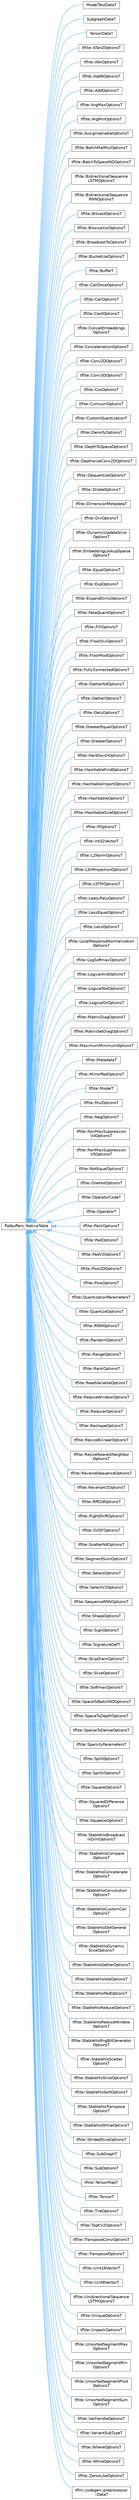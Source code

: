 digraph "Graphical Class Hierarchy"
{
 // LATEX_PDF_SIZE
  bgcolor="transparent";
  edge [fontname=Helvetica,fontsize=10,labelfontname=Helvetica,labelfontsize=10];
  node [fontname=Helvetica,fontsize=10,shape=box,height=0.2,width=0.4];
  rankdir="LR";
  Node0 [id="Node000000",label="flatbuffers::NativeTable",height=0.2,width=0.4,color="grey40", fillcolor="white", style="filled",URL="$structflatbuffers_1_1_native_table.html",tooltip=" "];
  Node0 -> Node1 [id="edge9_Node000000_Node000001",dir="back",color="steelblue1",style="solid",tooltip=" "];
  Node1 [id="Node000001",label="ModelTestDataT",height=0.2,width=0.4,color="grey40", fillcolor="white", style="filled",URL="$struct_model_test_data_t.html",tooltip=" "];
  Node0 -> Node2 [id="edge10_Node000000_Node000002",dir="back",color="steelblue1",style="solid",tooltip=" "];
  Node2 [id="Node000002",label="SubgraphDataT",height=0.2,width=0.4,color="grey40", fillcolor="white", style="filled",URL="$struct_subgraph_data_t.html",tooltip=" "];
  Node0 -> Node3 [id="edge11_Node000000_Node000003",dir="back",color="steelblue1",style="solid",tooltip=" "];
  Node3 [id="Node000003",label="TensorDataT",height=0.2,width=0.4,color="grey40", fillcolor="white", style="filled",URL="$struct_tensor_data_t.html",tooltip=" "];
  Node0 -> Node4 [id="edge12_Node000000_Node000004",dir="back",color="steelblue1",style="solid",tooltip=" "];
  Node4 [id="Node000004",label="tflite::ATan2OptionsT",height=0.2,width=0.4,color="grey40", fillcolor="white", style="filled",URL="$structtflite_1_1_a_tan2_options_t.html",tooltip=" "];
  Node0 -> Node5 [id="edge13_Node000000_Node000005",dir="back",color="steelblue1",style="solid",tooltip=" "];
  Node5 [id="Node000005",label="tflite::AbsOptionsT",height=0.2,width=0.4,color="grey40", fillcolor="white", style="filled",URL="$structtflite_1_1_abs_options_t.html",tooltip=" "];
  Node0 -> Node6 [id="edge14_Node000000_Node000006",dir="back",color="steelblue1",style="solid",tooltip=" "];
  Node6 [id="Node000006",label="tflite::AddNOptionsT",height=0.2,width=0.4,color="grey40", fillcolor="white", style="filled",URL="$structtflite_1_1_add_n_options_t.html",tooltip=" "];
  Node0 -> Node7 [id="edge15_Node000000_Node000007",dir="back",color="steelblue1",style="solid",tooltip=" "];
  Node7 [id="Node000007",label="tflite::AddOptionsT",height=0.2,width=0.4,color="grey40", fillcolor="white", style="filled",URL="$structtflite_1_1_add_options_t.html",tooltip=" "];
  Node0 -> Node8 [id="edge16_Node000000_Node000008",dir="back",color="steelblue1",style="solid",tooltip=" "];
  Node8 [id="Node000008",label="tflite::ArgMaxOptionsT",height=0.2,width=0.4,color="grey40", fillcolor="white", style="filled",URL="$structtflite_1_1_arg_max_options_t.html",tooltip=" "];
  Node0 -> Node9 [id="edge17_Node000000_Node000009",dir="back",color="steelblue1",style="solid",tooltip=" "];
  Node9 [id="Node000009",label="tflite::ArgMinOptionsT",height=0.2,width=0.4,color="grey40", fillcolor="white", style="filled",URL="$structtflite_1_1_arg_min_options_t.html",tooltip=" "];
  Node0 -> Node10 [id="edge18_Node000000_Node000010",dir="back",color="steelblue1",style="solid",tooltip=" "];
  Node10 [id="Node000010",label="tflite::AssignVariableOptionsT",height=0.2,width=0.4,color="grey40", fillcolor="white", style="filled",URL="$structtflite_1_1_assign_variable_options_t.html",tooltip=" "];
  Node0 -> Node11 [id="edge19_Node000000_Node000011",dir="back",color="steelblue1",style="solid",tooltip=" "];
  Node11 [id="Node000011",label="tflite::BatchMatMulOptionsT",height=0.2,width=0.4,color="grey40", fillcolor="white", style="filled",URL="$structtflite_1_1_batch_mat_mul_options_t.html",tooltip=" "];
  Node0 -> Node12 [id="edge20_Node000000_Node000012",dir="back",color="steelblue1",style="solid",tooltip=" "];
  Node12 [id="Node000012",label="tflite::BatchToSpaceNDOptionsT",height=0.2,width=0.4,color="grey40", fillcolor="white", style="filled",URL="$structtflite_1_1_batch_to_space_n_d_options_t.html",tooltip=" "];
  Node0 -> Node13 [id="edge21_Node000000_Node000013",dir="back",color="steelblue1",style="solid",tooltip=" "];
  Node13 [id="Node000013",label="tflite::BidirectionalSequence\lLSTMOptionsT",height=0.2,width=0.4,color="grey40", fillcolor="white", style="filled",URL="$structtflite_1_1_bidirectional_sequence_l_s_t_m_options_t.html",tooltip=" "];
  Node0 -> Node14 [id="edge22_Node000000_Node000014",dir="back",color="steelblue1",style="solid",tooltip=" "];
  Node14 [id="Node000014",label="tflite::BidirectionalSequence\lRNNOptionsT",height=0.2,width=0.4,color="grey40", fillcolor="white", style="filled",URL="$structtflite_1_1_bidirectional_sequence_r_n_n_options_t.html",tooltip=" "];
  Node0 -> Node15 [id="edge23_Node000000_Node000015",dir="back",color="steelblue1",style="solid",tooltip=" "];
  Node15 [id="Node000015",label="tflite::BitcastOptionsT",height=0.2,width=0.4,color="grey40", fillcolor="white", style="filled",URL="$structtflite_1_1_bitcast_options_t.html",tooltip=" "];
  Node0 -> Node16 [id="edge24_Node000000_Node000016",dir="back",color="steelblue1",style="solid",tooltip=" "];
  Node16 [id="Node000016",label="tflite::BitwiseXorOptionsT",height=0.2,width=0.4,color="grey40", fillcolor="white", style="filled",URL="$structtflite_1_1_bitwise_xor_options_t.html",tooltip=" "];
  Node0 -> Node17 [id="edge25_Node000000_Node000017",dir="back",color="steelblue1",style="solid",tooltip=" "];
  Node17 [id="Node000017",label="tflite::BroadcastToOptionsT",height=0.2,width=0.4,color="grey40", fillcolor="white", style="filled",URL="$structtflite_1_1_broadcast_to_options_t.html",tooltip=" "];
  Node0 -> Node18 [id="edge26_Node000000_Node000018",dir="back",color="steelblue1",style="solid",tooltip=" "];
  Node18 [id="Node000018",label="tflite::BucketizeOptionsT",height=0.2,width=0.4,color="grey40", fillcolor="white", style="filled",URL="$structtflite_1_1_bucketize_options_t.html",tooltip=" "];
  Node0 -> Node19 [id="edge27_Node000000_Node000019",dir="back",color="steelblue1",style="solid",tooltip=" "];
  Node19 [id="Node000019",label="tflite::BufferT",height=0.2,width=0.4,color="grey40", fillcolor="white", style="filled",URL="$structtflite_1_1_buffer_t.html",tooltip=" "];
  Node0 -> Node20 [id="edge28_Node000000_Node000020",dir="back",color="steelblue1",style="solid",tooltip=" "];
  Node20 [id="Node000020",label="tflite::CallOnceOptionsT",height=0.2,width=0.4,color="grey40", fillcolor="white", style="filled",URL="$structtflite_1_1_call_once_options_t.html",tooltip=" "];
  Node0 -> Node21 [id="edge29_Node000000_Node000021",dir="back",color="steelblue1",style="solid",tooltip=" "];
  Node21 [id="Node000021",label="tflite::CallOptionsT",height=0.2,width=0.4,color="grey40", fillcolor="white", style="filled",URL="$structtflite_1_1_call_options_t.html",tooltip=" "];
  Node0 -> Node22 [id="edge30_Node000000_Node000022",dir="back",color="steelblue1",style="solid",tooltip=" "];
  Node22 [id="Node000022",label="tflite::CastOptionsT",height=0.2,width=0.4,color="grey40", fillcolor="white", style="filled",URL="$structtflite_1_1_cast_options_t.html",tooltip=" "];
  Node0 -> Node23 [id="edge31_Node000000_Node000023",dir="back",color="steelblue1",style="solid",tooltip=" "];
  Node23 [id="Node000023",label="tflite::ConcatEmbeddings\lOptionsT",height=0.2,width=0.4,color="grey40", fillcolor="white", style="filled",URL="$structtflite_1_1_concat_embeddings_options_t.html",tooltip=" "];
  Node0 -> Node24 [id="edge32_Node000000_Node000024",dir="back",color="steelblue1",style="solid",tooltip=" "];
  Node24 [id="Node000024",label="tflite::ConcatenationOptionsT",height=0.2,width=0.4,color="grey40", fillcolor="white", style="filled",URL="$structtflite_1_1_concatenation_options_t.html",tooltip=" "];
  Node0 -> Node25 [id="edge33_Node000000_Node000025",dir="back",color="steelblue1",style="solid",tooltip=" "];
  Node25 [id="Node000025",label="tflite::Conv2DOptionsT",height=0.2,width=0.4,color="grey40", fillcolor="white", style="filled",URL="$structtflite_1_1_conv2_d_options_t.html",tooltip=" "];
  Node0 -> Node26 [id="edge34_Node000000_Node000026",dir="back",color="steelblue1",style="solid",tooltip=" "];
  Node26 [id="Node000026",label="tflite::Conv3DOptionsT",height=0.2,width=0.4,color="grey40", fillcolor="white", style="filled",URL="$structtflite_1_1_conv3_d_options_t.html",tooltip=" "];
  Node0 -> Node27 [id="edge35_Node000000_Node000027",dir="back",color="steelblue1",style="solid",tooltip=" "];
  Node27 [id="Node000027",label="tflite::CosOptionsT",height=0.2,width=0.4,color="grey40", fillcolor="white", style="filled",URL="$structtflite_1_1_cos_options_t.html",tooltip=" "];
  Node0 -> Node28 [id="edge36_Node000000_Node000028",dir="back",color="steelblue1",style="solid",tooltip=" "];
  Node28 [id="Node000028",label="tflite::CumsumOptionsT",height=0.2,width=0.4,color="grey40", fillcolor="white", style="filled",URL="$structtflite_1_1_cumsum_options_t.html",tooltip=" "];
  Node0 -> Node29 [id="edge37_Node000000_Node000029",dir="back",color="steelblue1",style="solid",tooltip=" "];
  Node29 [id="Node000029",label="tflite::CustomQuantizationT",height=0.2,width=0.4,color="grey40", fillcolor="white", style="filled",URL="$structtflite_1_1_custom_quantization_t.html",tooltip=" "];
  Node0 -> Node30 [id="edge38_Node000000_Node000030",dir="back",color="steelblue1",style="solid",tooltip=" "];
  Node30 [id="Node000030",label="tflite::DensifyOptionsT",height=0.2,width=0.4,color="grey40", fillcolor="white", style="filled",URL="$structtflite_1_1_densify_options_t.html",tooltip=" "];
  Node0 -> Node31 [id="edge39_Node000000_Node000031",dir="back",color="steelblue1",style="solid",tooltip=" "];
  Node31 [id="Node000031",label="tflite::DepthToSpaceOptionsT",height=0.2,width=0.4,color="grey40", fillcolor="white", style="filled",URL="$structtflite_1_1_depth_to_space_options_t.html",tooltip=" "];
  Node0 -> Node32 [id="edge40_Node000000_Node000032",dir="back",color="steelblue1",style="solid",tooltip=" "];
  Node32 [id="Node000032",label="tflite::DepthwiseConv2DOptionsT",height=0.2,width=0.4,color="grey40", fillcolor="white", style="filled",URL="$structtflite_1_1_depthwise_conv2_d_options_t.html",tooltip=" "];
  Node0 -> Node33 [id="edge41_Node000000_Node000033",dir="back",color="steelblue1",style="solid",tooltip=" "];
  Node33 [id="Node000033",label="tflite::DequantizeOptionsT",height=0.2,width=0.4,color="grey40", fillcolor="white", style="filled",URL="$structtflite_1_1_dequantize_options_t.html",tooltip=" "];
  Node0 -> Node34 [id="edge42_Node000000_Node000034",dir="back",color="steelblue1",style="solid",tooltip=" "];
  Node34 [id="Node000034",label="tflite::DilateOptionsT",height=0.2,width=0.4,color="grey40", fillcolor="white", style="filled",URL="$structtflite_1_1_dilate_options_t.html",tooltip=" "];
  Node0 -> Node35 [id="edge43_Node000000_Node000035",dir="back",color="steelblue1",style="solid",tooltip=" "];
  Node35 [id="Node000035",label="tflite::DimensionMetadataT",height=0.2,width=0.4,color="grey40", fillcolor="white", style="filled",URL="$structtflite_1_1_dimension_metadata_t.html",tooltip=" "];
  Node0 -> Node36 [id="edge44_Node000000_Node000036",dir="back",color="steelblue1",style="solid",tooltip=" "];
  Node36 [id="Node000036",label="tflite::DivOptionsT",height=0.2,width=0.4,color="grey40", fillcolor="white", style="filled",URL="$structtflite_1_1_div_options_t.html",tooltip=" "];
  Node0 -> Node37 [id="edge45_Node000000_Node000037",dir="back",color="steelblue1",style="solid",tooltip=" "];
  Node37 [id="Node000037",label="tflite::DynamicUpdateSlice\lOptionsT",height=0.2,width=0.4,color="grey40", fillcolor="white", style="filled",URL="$structtflite_1_1_dynamic_update_slice_options_t.html",tooltip=" "];
  Node0 -> Node38 [id="edge46_Node000000_Node000038",dir="back",color="steelblue1",style="solid",tooltip=" "];
  Node38 [id="Node000038",label="tflite::EmbeddingLookupSparse\lOptionsT",height=0.2,width=0.4,color="grey40", fillcolor="white", style="filled",URL="$structtflite_1_1_embedding_lookup_sparse_options_t.html",tooltip=" "];
  Node0 -> Node39 [id="edge47_Node000000_Node000039",dir="back",color="steelblue1",style="solid",tooltip=" "];
  Node39 [id="Node000039",label="tflite::EqualOptionsT",height=0.2,width=0.4,color="grey40", fillcolor="white", style="filled",URL="$structtflite_1_1_equal_options_t.html",tooltip=" "];
  Node0 -> Node40 [id="edge48_Node000000_Node000040",dir="back",color="steelblue1",style="solid",tooltip=" "];
  Node40 [id="Node000040",label="tflite::ExpOptionsT",height=0.2,width=0.4,color="grey40", fillcolor="white", style="filled",URL="$structtflite_1_1_exp_options_t.html",tooltip=" "];
  Node0 -> Node41 [id="edge49_Node000000_Node000041",dir="back",color="steelblue1",style="solid",tooltip=" "];
  Node41 [id="Node000041",label="tflite::ExpandDimsOptionsT",height=0.2,width=0.4,color="grey40", fillcolor="white", style="filled",URL="$structtflite_1_1_expand_dims_options_t.html",tooltip=" "];
  Node0 -> Node42 [id="edge50_Node000000_Node000042",dir="back",color="steelblue1",style="solid",tooltip=" "];
  Node42 [id="Node000042",label="tflite::FakeQuantOptionsT",height=0.2,width=0.4,color="grey40", fillcolor="white", style="filled",URL="$structtflite_1_1_fake_quant_options_t.html",tooltip=" "];
  Node0 -> Node43 [id="edge51_Node000000_Node000043",dir="back",color="steelblue1",style="solid",tooltip=" "];
  Node43 [id="Node000043",label="tflite::FillOptionsT",height=0.2,width=0.4,color="grey40", fillcolor="white", style="filled",URL="$structtflite_1_1_fill_options_t.html",tooltip=" "];
  Node0 -> Node44 [id="edge52_Node000000_Node000044",dir="back",color="steelblue1",style="solid",tooltip=" "];
  Node44 [id="Node000044",label="tflite::FloorDivOptionsT",height=0.2,width=0.4,color="grey40", fillcolor="white", style="filled",URL="$structtflite_1_1_floor_div_options_t.html",tooltip=" "];
  Node0 -> Node45 [id="edge53_Node000000_Node000045",dir="back",color="steelblue1",style="solid",tooltip=" "];
  Node45 [id="Node000045",label="tflite::FloorModOptionsT",height=0.2,width=0.4,color="grey40", fillcolor="white", style="filled",URL="$structtflite_1_1_floor_mod_options_t.html",tooltip=" "];
  Node0 -> Node46 [id="edge54_Node000000_Node000046",dir="back",color="steelblue1",style="solid",tooltip=" "];
  Node46 [id="Node000046",label="tflite::FullyConnectedOptionsT",height=0.2,width=0.4,color="grey40", fillcolor="white", style="filled",URL="$structtflite_1_1_fully_connected_options_t.html",tooltip=" "];
  Node0 -> Node47 [id="edge55_Node000000_Node000047",dir="back",color="steelblue1",style="solid",tooltip=" "];
  Node47 [id="Node000047",label="tflite::GatherNdOptionsT",height=0.2,width=0.4,color="grey40", fillcolor="white", style="filled",URL="$structtflite_1_1_gather_nd_options_t.html",tooltip=" "];
  Node0 -> Node48 [id="edge56_Node000000_Node000048",dir="back",color="steelblue1",style="solid",tooltip=" "];
  Node48 [id="Node000048",label="tflite::GatherOptionsT",height=0.2,width=0.4,color="grey40", fillcolor="white", style="filled",URL="$structtflite_1_1_gather_options_t.html",tooltip=" "];
  Node0 -> Node49 [id="edge57_Node000000_Node000049",dir="back",color="steelblue1",style="solid",tooltip=" "];
  Node49 [id="Node000049",label="tflite::GeluOptionsT",height=0.2,width=0.4,color="grey40", fillcolor="white", style="filled",URL="$structtflite_1_1_gelu_options_t.html",tooltip=" "];
  Node0 -> Node50 [id="edge58_Node000000_Node000050",dir="back",color="steelblue1",style="solid",tooltip=" "];
  Node50 [id="Node000050",label="tflite::GreaterEqualOptionsT",height=0.2,width=0.4,color="grey40", fillcolor="white", style="filled",URL="$structtflite_1_1_greater_equal_options_t.html",tooltip=" "];
  Node0 -> Node51 [id="edge59_Node000000_Node000051",dir="back",color="steelblue1",style="solid",tooltip=" "];
  Node51 [id="Node000051",label="tflite::GreaterOptionsT",height=0.2,width=0.4,color="grey40", fillcolor="white", style="filled",URL="$structtflite_1_1_greater_options_t.html",tooltip=" "];
  Node0 -> Node52 [id="edge60_Node000000_Node000052",dir="back",color="steelblue1",style="solid",tooltip=" "];
  Node52 [id="Node000052",label="tflite::HardSwishOptionsT",height=0.2,width=0.4,color="grey40", fillcolor="white", style="filled",URL="$structtflite_1_1_hard_swish_options_t.html",tooltip=" "];
  Node0 -> Node53 [id="edge61_Node000000_Node000053",dir="back",color="steelblue1",style="solid",tooltip=" "];
  Node53 [id="Node000053",label="tflite::HashtableFindOptionsT",height=0.2,width=0.4,color="grey40", fillcolor="white", style="filled",URL="$structtflite_1_1_hashtable_find_options_t.html",tooltip=" "];
  Node0 -> Node54 [id="edge62_Node000000_Node000054",dir="back",color="steelblue1",style="solid",tooltip=" "];
  Node54 [id="Node000054",label="tflite::HashtableImportOptionsT",height=0.2,width=0.4,color="grey40", fillcolor="white", style="filled",URL="$structtflite_1_1_hashtable_import_options_t.html",tooltip=" "];
  Node0 -> Node55 [id="edge63_Node000000_Node000055",dir="back",color="steelblue1",style="solid",tooltip=" "];
  Node55 [id="Node000055",label="tflite::HashtableOptionsT",height=0.2,width=0.4,color="grey40", fillcolor="white", style="filled",URL="$structtflite_1_1_hashtable_options_t.html",tooltip=" "];
  Node0 -> Node56 [id="edge64_Node000000_Node000056",dir="back",color="steelblue1",style="solid",tooltip=" "];
  Node56 [id="Node000056",label="tflite::HashtableSizeOptionsT",height=0.2,width=0.4,color="grey40", fillcolor="white", style="filled",URL="$structtflite_1_1_hashtable_size_options_t.html",tooltip=" "];
  Node0 -> Node57 [id="edge65_Node000000_Node000057",dir="back",color="steelblue1",style="solid",tooltip=" "];
  Node57 [id="Node000057",label="tflite::IfOptionsT",height=0.2,width=0.4,color="grey40", fillcolor="white", style="filled",URL="$structtflite_1_1_if_options_t.html",tooltip=" "];
  Node0 -> Node58 [id="edge66_Node000000_Node000058",dir="back",color="steelblue1",style="solid",tooltip=" "];
  Node58 [id="Node000058",label="tflite::Int32VectorT",height=0.2,width=0.4,color="grey40", fillcolor="white", style="filled",URL="$structtflite_1_1_int32_vector_t.html",tooltip=" "];
  Node0 -> Node59 [id="edge67_Node000000_Node000059",dir="back",color="steelblue1",style="solid",tooltip=" "];
  Node59 [id="Node000059",label="tflite::L2NormOptionsT",height=0.2,width=0.4,color="grey40", fillcolor="white", style="filled",URL="$structtflite_1_1_l2_norm_options_t.html",tooltip=" "];
  Node0 -> Node60 [id="edge68_Node000000_Node000060",dir="back",color="steelblue1",style="solid",tooltip=" "];
  Node60 [id="Node000060",label="tflite::LSHProjectionOptionsT",height=0.2,width=0.4,color="grey40", fillcolor="white", style="filled",URL="$structtflite_1_1_l_s_h_projection_options_t.html",tooltip=" "];
  Node0 -> Node61 [id="edge69_Node000000_Node000061",dir="back",color="steelblue1",style="solid",tooltip=" "];
  Node61 [id="Node000061",label="tflite::LSTMOptionsT",height=0.2,width=0.4,color="grey40", fillcolor="white", style="filled",URL="$structtflite_1_1_l_s_t_m_options_t.html",tooltip=" "];
  Node0 -> Node62 [id="edge70_Node000000_Node000062",dir="back",color="steelblue1",style="solid",tooltip=" "];
  Node62 [id="Node000062",label="tflite::LeakyReluOptionsT",height=0.2,width=0.4,color="grey40", fillcolor="white", style="filled",URL="$structtflite_1_1_leaky_relu_options_t.html",tooltip=" "];
  Node0 -> Node63 [id="edge71_Node000000_Node000063",dir="back",color="steelblue1",style="solid",tooltip=" "];
  Node63 [id="Node000063",label="tflite::LessEqualOptionsT",height=0.2,width=0.4,color="grey40", fillcolor="white", style="filled",URL="$structtflite_1_1_less_equal_options_t.html",tooltip=" "];
  Node0 -> Node64 [id="edge72_Node000000_Node000064",dir="back",color="steelblue1",style="solid",tooltip=" "];
  Node64 [id="Node000064",label="tflite::LessOptionsT",height=0.2,width=0.4,color="grey40", fillcolor="white", style="filled",URL="$structtflite_1_1_less_options_t.html",tooltip=" "];
  Node0 -> Node65 [id="edge73_Node000000_Node000065",dir="back",color="steelblue1",style="solid",tooltip=" "];
  Node65 [id="Node000065",label="tflite::LocalResponseNormalization\lOptionsT",height=0.2,width=0.4,color="grey40", fillcolor="white", style="filled",URL="$structtflite_1_1_local_response_normalization_options_t.html",tooltip=" "];
  Node0 -> Node66 [id="edge74_Node000000_Node000066",dir="back",color="steelblue1",style="solid",tooltip=" "];
  Node66 [id="Node000066",label="tflite::LogSoftmaxOptionsT",height=0.2,width=0.4,color="grey40", fillcolor="white", style="filled",URL="$structtflite_1_1_log_softmax_options_t.html",tooltip=" "];
  Node0 -> Node67 [id="edge75_Node000000_Node000067",dir="back",color="steelblue1",style="solid",tooltip=" "];
  Node67 [id="Node000067",label="tflite::LogicalAndOptionsT",height=0.2,width=0.4,color="grey40", fillcolor="white", style="filled",URL="$structtflite_1_1_logical_and_options_t.html",tooltip=" "];
  Node0 -> Node68 [id="edge76_Node000000_Node000068",dir="back",color="steelblue1",style="solid",tooltip=" "];
  Node68 [id="Node000068",label="tflite::LogicalNotOptionsT",height=0.2,width=0.4,color="grey40", fillcolor="white", style="filled",URL="$structtflite_1_1_logical_not_options_t.html",tooltip=" "];
  Node0 -> Node69 [id="edge77_Node000000_Node000069",dir="back",color="steelblue1",style="solid",tooltip=" "];
  Node69 [id="Node000069",label="tflite::LogicalOrOptionsT",height=0.2,width=0.4,color="grey40", fillcolor="white", style="filled",URL="$structtflite_1_1_logical_or_options_t.html",tooltip=" "];
  Node0 -> Node70 [id="edge78_Node000000_Node000070",dir="back",color="steelblue1",style="solid",tooltip=" "];
  Node70 [id="Node000070",label="tflite::MatrixDiagOptionsT",height=0.2,width=0.4,color="grey40", fillcolor="white", style="filled",URL="$structtflite_1_1_matrix_diag_options_t.html",tooltip=" "];
  Node0 -> Node71 [id="edge79_Node000000_Node000071",dir="back",color="steelblue1",style="solid",tooltip=" "];
  Node71 [id="Node000071",label="tflite::MatrixSetDiagOptionsT",height=0.2,width=0.4,color="grey40", fillcolor="white", style="filled",URL="$structtflite_1_1_matrix_set_diag_options_t.html",tooltip=" "];
  Node0 -> Node72 [id="edge80_Node000000_Node000072",dir="back",color="steelblue1",style="solid",tooltip=" "];
  Node72 [id="Node000072",label="tflite::MaximumMinimumOptionsT",height=0.2,width=0.4,color="grey40", fillcolor="white", style="filled",URL="$structtflite_1_1_maximum_minimum_options_t.html",tooltip=" "];
  Node0 -> Node73 [id="edge81_Node000000_Node000073",dir="back",color="steelblue1",style="solid",tooltip=" "];
  Node73 [id="Node000073",label="tflite::MetadataT",height=0.2,width=0.4,color="grey40", fillcolor="white", style="filled",URL="$structtflite_1_1_metadata_t.html",tooltip=" "];
  Node0 -> Node74 [id="edge82_Node000000_Node000074",dir="back",color="steelblue1",style="solid",tooltip=" "];
  Node74 [id="Node000074",label="tflite::MirrorPadOptionsT",height=0.2,width=0.4,color="grey40", fillcolor="white", style="filled",URL="$structtflite_1_1_mirror_pad_options_t.html",tooltip=" "];
  Node0 -> Node75 [id="edge83_Node000000_Node000075",dir="back",color="steelblue1",style="solid",tooltip=" "];
  Node75 [id="Node000075",label="tflite::ModelT",height=0.2,width=0.4,color="grey40", fillcolor="white", style="filled",URL="$structtflite_1_1_model_t.html",tooltip=" "];
  Node0 -> Node76 [id="edge84_Node000000_Node000076",dir="back",color="steelblue1",style="solid",tooltip=" "];
  Node76 [id="Node000076",label="tflite::MulOptionsT",height=0.2,width=0.4,color="grey40", fillcolor="white", style="filled",URL="$structtflite_1_1_mul_options_t.html",tooltip=" "];
  Node0 -> Node77 [id="edge85_Node000000_Node000077",dir="back",color="steelblue1",style="solid",tooltip=" "];
  Node77 [id="Node000077",label="tflite::NegOptionsT",height=0.2,width=0.4,color="grey40", fillcolor="white", style="filled",URL="$structtflite_1_1_neg_options_t.html",tooltip=" "];
  Node0 -> Node78 [id="edge86_Node000000_Node000078",dir="back",color="steelblue1",style="solid",tooltip=" "];
  Node78 [id="Node000078",label="tflite::NonMaxSuppression\lV4OptionsT",height=0.2,width=0.4,color="grey40", fillcolor="white", style="filled",URL="$structtflite_1_1_non_max_suppression_v4_options_t.html",tooltip=" "];
  Node0 -> Node79 [id="edge87_Node000000_Node000079",dir="back",color="steelblue1",style="solid",tooltip=" "];
  Node79 [id="Node000079",label="tflite::NonMaxSuppression\lV5OptionsT",height=0.2,width=0.4,color="grey40", fillcolor="white", style="filled",URL="$structtflite_1_1_non_max_suppression_v5_options_t.html",tooltip=" "];
  Node0 -> Node80 [id="edge88_Node000000_Node000080",dir="back",color="steelblue1",style="solid",tooltip=" "];
  Node80 [id="Node000080",label="tflite::NotEqualOptionsT",height=0.2,width=0.4,color="grey40", fillcolor="white", style="filled",URL="$structtflite_1_1_not_equal_options_t.html",tooltip=" "];
  Node0 -> Node81 [id="edge89_Node000000_Node000081",dir="back",color="steelblue1",style="solid",tooltip=" "];
  Node81 [id="Node000081",label="tflite::OneHotOptionsT",height=0.2,width=0.4,color="grey40", fillcolor="white", style="filled",URL="$structtflite_1_1_one_hot_options_t.html",tooltip=" "];
  Node0 -> Node82 [id="edge90_Node000000_Node000082",dir="back",color="steelblue1",style="solid",tooltip=" "];
  Node82 [id="Node000082",label="tflite::OperatorCodeT",height=0.2,width=0.4,color="grey40", fillcolor="white", style="filled",URL="$structtflite_1_1_operator_code_t.html",tooltip=" "];
  Node0 -> Node83 [id="edge91_Node000000_Node000083",dir="back",color="steelblue1",style="solid",tooltip=" "];
  Node83 [id="Node000083",label="tflite::OperatorT",height=0.2,width=0.4,color="grey40", fillcolor="white", style="filled",URL="$structtflite_1_1_operator_t.html",tooltip=" "];
  Node0 -> Node84 [id="edge92_Node000000_Node000084",dir="back",color="steelblue1",style="solid",tooltip=" "];
  Node84 [id="Node000084",label="tflite::PackOptionsT",height=0.2,width=0.4,color="grey40", fillcolor="white", style="filled",URL="$structtflite_1_1_pack_options_t.html",tooltip=" "];
  Node0 -> Node85 [id="edge93_Node000000_Node000085",dir="back",color="steelblue1",style="solid",tooltip=" "];
  Node85 [id="Node000085",label="tflite::PadOptionsT",height=0.2,width=0.4,color="grey40", fillcolor="white", style="filled",URL="$structtflite_1_1_pad_options_t.html",tooltip=" "];
  Node0 -> Node86 [id="edge94_Node000000_Node000086",dir="back",color="steelblue1",style="solid",tooltip=" "];
  Node86 [id="Node000086",label="tflite::PadV2OptionsT",height=0.2,width=0.4,color="grey40", fillcolor="white", style="filled",URL="$structtflite_1_1_pad_v2_options_t.html",tooltip=" "];
  Node0 -> Node87 [id="edge95_Node000000_Node000087",dir="back",color="steelblue1",style="solid",tooltip=" "];
  Node87 [id="Node000087",label="tflite::Pool2DOptionsT",height=0.2,width=0.4,color="grey40", fillcolor="white", style="filled",URL="$structtflite_1_1_pool2_d_options_t.html",tooltip=" "];
  Node0 -> Node88 [id="edge96_Node000000_Node000088",dir="back",color="steelblue1",style="solid",tooltip=" "];
  Node88 [id="Node000088",label="tflite::PowOptionsT",height=0.2,width=0.4,color="grey40", fillcolor="white", style="filled",URL="$structtflite_1_1_pow_options_t.html",tooltip=" "];
  Node0 -> Node89 [id="edge97_Node000000_Node000089",dir="back",color="steelblue1",style="solid",tooltip=" "];
  Node89 [id="Node000089",label="tflite::QuantizationParametersT",height=0.2,width=0.4,color="grey40", fillcolor="white", style="filled",URL="$structtflite_1_1_quantization_parameters_t.html",tooltip=" "];
  Node0 -> Node90 [id="edge98_Node000000_Node000090",dir="back",color="steelblue1",style="solid",tooltip=" "];
  Node90 [id="Node000090",label="tflite::QuantizeOptionsT",height=0.2,width=0.4,color="grey40", fillcolor="white", style="filled",URL="$structtflite_1_1_quantize_options_t.html",tooltip=" "];
  Node0 -> Node91 [id="edge99_Node000000_Node000091",dir="back",color="steelblue1",style="solid",tooltip=" "];
  Node91 [id="Node000091",label="tflite::RNNOptionsT",height=0.2,width=0.4,color="grey40", fillcolor="white", style="filled",URL="$structtflite_1_1_r_n_n_options_t.html",tooltip=" "];
  Node0 -> Node92 [id="edge100_Node000000_Node000092",dir="back",color="steelblue1",style="solid",tooltip=" "];
  Node92 [id="Node000092",label="tflite::RandomOptionsT",height=0.2,width=0.4,color="grey40", fillcolor="white", style="filled",URL="$structtflite_1_1_random_options_t.html",tooltip=" "];
  Node0 -> Node93 [id="edge101_Node000000_Node000093",dir="back",color="steelblue1",style="solid",tooltip=" "];
  Node93 [id="Node000093",label="tflite::RangeOptionsT",height=0.2,width=0.4,color="grey40", fillcolor="white", style="filled",URL="$structtflite_1_1_range_options_t.html",tooltip=" "];
  Node0 -> Node94 [id="edge102_Node000000_Node000094",dir="back",color="steelblue1",style="solid",tooltip=" "];
  Node94 [id="Node000094",label="tflite::RankOptionsT",height=0.2,width=0.4,color="grey40", fillcolor="white", style="filled",URL="$structtflite_1_1_rank_options_t.html",tooltip=" "];
  Node0 -> Node95 [id="edge103_Node000000_Node000095",dir="back",color="steelblue1",style="solid",tooltip=" "];
  Node95 [id="Node000095",label="tflite::ReadVariableOptionsT",height=0.2,width=0.4,color="grey40", fillcolor="white", style="filled",URL="$structtflite_1_1_read_variable_options_t.html",tooltip=" "];
  Node0 -> Node96 [id="edge104_Node000000_Node000096",dir="back",color="steelblue1",style="solid",tooltip=" "];
  Node96 [id="Node000096",label="tflite::ReduceWindowOptionsT",height=0.2,width=0.4,color="grey40", fillcolor="white", style="filled",URL="$structtflite_1_1_reduce_window_options_t.html",tooltip=" "];
  Node0 -> Node97 [id="edge105_Node000000_Node000097",dir="back",color="steelblue1",style="solid",tooltip=" "];
  Node97 [id="Node000097",label="tflite::ReducerOptionsT",height=0.2,width=0.4,color="grey40", fillcolor="white", style="filled",URL="$structtflite_1_1_reducer_options_t.html",tooltip=" "];
  Node0 -> Node98 [id="edge106_Node000000_Node000098",dir="back",color="steelblue1",style="solid",tooltip=" "];
  Node98 [id="Node000098",label="tflite::ReshapeOptionsT",height=0.2,width=0.4,color="grey40", fillcolor="white", style="filled",URL="$structtflite_1_1_reshape_options_t.html",tooltip=" "];
  Node0 -> Node99 [id="edge107_Node000000_Node000099",dir="back",color="steelblue1",style="solid",tooltip=" "];
  Node99 [id="Node000099",label="tflite::ResizeBilinearOptionsT",height=0.2,width=0.4,color="grey40", fillcolor="white", style="filled",URL="$structtflite_1_1_resize_bilinear_options_t.html",tooltip=" "];
  Node0 -> Node100 [id="edge108_Node000000_Node000100",dir="back",color="steelblue1",style="solid",tooltip=" "];
  Node100 [id="Node000100",label="tflite::ResizeNearestNeighbor\lOptionsT",height=0.2,width=0.4,color="grey40", fillcolor="white", style="filled",URL="$structtflite_1_1_resize_nearest_neighbor_options_t.html",tooltip=" "];
  Node0 -> Node101 [id="edge109_Node000000_Node000101",dir="back",color="steelblue1",style="solid",tooltip=" "];
  Node101 [id="Node000101",label="tflite::ReverseSequenceOptionsT",height=0.2,width=0.4,color="grey40", fillcolor="white", style="filled",URL="$structtflite_1_1_reverse_sequence_options_t.html",tooltip=" "];
  Node0 -> Node102 [id="edge110_Node000000_Node000102",dir="back",color="steelblue1",style="solid",tooltip=" "];
  Node102 [id="Node000102",label="tflite::ReverseV2OptionsT",height=0.2,width=0.4,color="grey40", fillcolor="white", style="filled",URL="$structtflite_1_1_reverse_v2_options_t.html",tooltip=" "];
  Node0 -> Node103 [id="edge111_Node000000_Node000103",dir="back",color="steelblue1",style="solid",tooltip=" "];
  Node103 [id="Node000103",label="tflite::Rfft2dOptionsT",height=0.2,width=0.4,color="grey40", fillcolor="white", style="filled",URL="$structtflite_1_1_rfft2d_options_t.html",tooltip=" "];
  Node0 -> Node104 [id="edge112_Node000000_Node000104",dir="back",color="steelblue1",style="solid",tooltip=" "];
  Node104 [id="Node000104",label="tflite::RightShiftOptionsT",height=0.2,width=0.4,color="grey40", fillcolor="white", style="filled",URL="$structtflite_1_1_right_shift_options_t.html",tooltip=" "];
  Node0 -> Node105 [id="edge113_Node000000_Node000105",dir="back",color="steelblue1",style="solid",tooltip=" "];
  Node105 [id="Node000105",label="tflite::SVDFOptionsT",height=0.2,width=0.4,color="grey40", fillcolor="white", style="filled",URL="$structtflite_1_1_s_v_d_f_options_t.html",tooltip=" "];
  Node0 -> Node106 [id="edge114_Node000000_Node000106",dir="back",color="steelblue1",style="solid",tooltip=" "];
  Node106 [id="Node000106",label="tflite::ScatterNdOptionsT",height=0.2,width=0.4,color="grey40", fillcolor="white", style="filled",URL="$structtflite_1_1_scatter_nd_options_t.html",tooltip=" "];
  Node0 -> Node107 [id="edge115_Node000000_Node000107",dir="back",color="steelblue1",style="solid",tooltip=" "];
  Node107 [id="Node000107",label="tflite::SegmentSumOptionsT",height=0.2,width=0.4,color="grey40", fillcolor="white", style="filled",URL="$structtflite_1_1_segment_sum_options_t.html",tooltip=" "];
  Node0 -> Node108 [id="edge116_Node000000_Node000108",dir="back",color="steelblue1",style="solid",tooltip=" "];
  Node108 [id="Node000108",label="tflite::SelectOptionsT",height=0.2,width=0.4,color="grey40", fillcolor="white", style="filled",URL="$structtflite_1_1_select_options_t.html",tooltip=" "];
  Node0 -> Node109 [id="edge117_Node000000_Node000109",dir="back",color="steelblue1",style="solid",tooltip=" "];
  Node109 [id="Node000109",label="tflite::SelectV2OptionsT",height=0.2,width=0.4,color="grey40", fillcolor="white", style="filled",URL="$structtflite_1_1_select_v2_options_t.html",tooltip=" "];
  Node0 -> Node110 [id="edge118_Node000000_Node000110",dir="back",color="steelblue1",style="solid",tooltip=" "];
  Node110 [id="Node000110",label="tflite::SequenceRNNOptionsT",height=0.2,width=0.4,color="grey40", fillcolor="white", style="filled",URL="$structtflite_1_1_sequence_r_n_n_options_t.html",tooltip=" "];
  Node0 -> Node111 [id="edge119_Node000000_Node000111",dir="back",color="steelblue1",style="solid",tooltip=" "];
  Node111 [id="Node000111",label="tflite::ShapeOptionsT",height=0.2,width=0.4,color="grey40", fillcolor="white", style="filled",URL="$structtflite_1_1_shape_options_t.html",tooltip=" "];
  Node0 -> Node112 [id="edge120_Node000000_Node000112",dir="back",color="steelblue1",style="solid",tooltip=" "];
  Node112 [id="Node000112",label="tflite::SignOptionsT",height=0.2,width=0.4,color="grey40", fillcolor="white", style="filled",URL="$structtflite_1_1_sign_options_t.html",tooltip=" "];
  Node0 -> Node113 [id="edge121_Node000000_Node000113",dir="back",color="steelblue1",style="solid",tooltip=" "];
  Node113 [id="Node000113",label="tflite::SignatureDefT",height=0.2,width=0.4,color="grey40", fillcolor="white", style="filled",URL="$structtflite_1_1_signature_def_t.html",tooltip=" "];
  Node0 -> Node114 [id="edge122_Node000000_Node000114",dir="back",color="steelblue1",style="solid",tooltip=" "];
  Node114 [id="Node000114",label="tflite::SkipGramOptionsT",height=0.2,width=0.4,color="grey40", fillcolor="white", style="filled",URL="$structtflite_1_1_skip_gram_options_t.html",tooltip=" "];
  Node0 -> Node115 [id="edge123_Node000000_Node000115",dir="back",color="steelblue1",style="solid",tooltip=" "];
  Node115 [id="Node000115",label="tflite::SliceOptionsT",height=0.2,width=0.4,color="grey40", fillcolor="white", style="filled",URL="$structtflite_1_1_slice_options_t.html",tooltip=" "];
  Node0 -> Node116 [id="edge124_Node000000_Node000116",dir="back",color="steelblue1",style="solid",tooltip=" "];
  Node116 [id="Node000116",label="tflite::SoftmaxOptionsT",height=0.2,width=0.4,color="grey40", fillcolor="white", style="filled",URL="$structtflite_1_1_softmax_options_t.html",tooltip=" "];
  Node0 -> Node117 [id="edge125_Node000000_Node000117",dir="back",color="steelblue1",style="solid",tooltip=" "];
  Node117 [id="Node000117",label="tflite::SpaceToBatchNDOptionsT",height=0.2,width=0.4,color="grey40", fillcolor="white", style="filled",URL="$structtflite_1_1_space_to_batch_n_d_options_t.html",tooltip=" "];
  Node0 -> Node118 [id="edge126_Node000000_Node000118",dir="back",color="steelblue1",style="solid",tooltip=" "];
  Node118 [id="Node000118",label="tflite::SpaceToDepthOptionsT",height=0.2,width=0.4,color="grey40", fillcolor="white", style="filled",URL="$structtflite_1_1_space_to_depth_options_t.html",tooltip=" "];
  Node0 -> Node119 [id="edge127_Node000000_Node000119",dir="back",color="steelblue1",style="solid",tooltip=" "];
  Node119 [id="Node000119",label="tflite::SparseToDenseOptionsT",height=0.2,width=0.4,color="grey40", fillcolor="white", style="filled",URL="$structtflite_1_1_sparse_to_dense_options_t.html",tooltip=" "];
  Node0 -> Node120 [id="edge128_Node000000_Node000120",dir="back",color="steelblue1",style="solid",tooltip=" "];
  Node120 [id="Node000120",label="tflite::SparsityParametersT",height=0.2,width=0.4,color="grey40", fillcolor="white", style="filled",URL="$structtflite_1_1_sparsity_parameters_t.html",tooltip=" "];
  Node0 -> Node121 [id="edge129_Node000000_Node000121",dir="back",color="steelblue1",style="solid",tooltip=" "];
  Node121 [id="Node000121",label="tflite::SplitOptionsT",height=0.2,width=0.4,color="grey40", fillcolor="white", style="filled",URL="$structtflite_1_1_split_options_t.html",tooltip=" "];
  Node0 -> Node122 [id="edge130_Node000000_Node000122",dir="back",color="steelblue1",style="solid",tooltip=" "];
  Node122 [id="Node000122",label="tflite::SplitVOptionsT",height=0.2,width=0.4,color="grey40", fillcolor="white", style="filled",URL="$structtflite_1_1_split_v_options_t.html",tooltip=" "];
  Node0 -> Node123 [id="edge131_Node000000_Node000123",dir="back",color="steelblue1",style="solid",tooltip=" "];
  Node123 [id="Node000123",label="tflite::SquareOptionsT",height=0.2,width=0.4,color="grey40", fillcolor="white", style="filled",URL="$structtflite_1_1_square_options_t.html",tooltip=" "];
  Node0 -> Node124 [id="edge132_Node000000_Node000124",dir="back",color="steelblue1",style="solid",tooltip=" "];
  Node124 [id="Node000124",label="tflite::SquaredDifference\lOptionsT",height=0.2,width=0.4,color="grey40", fillcolor="white", style="filled",URL="$structtflite_1_1_squared_difference_options_t.html",tooltip=" "];
  Node0 -> Node125 [id="edge133_Node000000_Node000125",dir="back",color="steelblue1",style="solid",tooltip=" "];
  Node125 [id="Node000125",label="tflite::SqueezeOptionsT",height=0.2,width=0.4,color="grey40", fillcolor="white", style="filled",URL="$structtflite_1_1_squeeze_options_t.html",tooltip=" "];
  Node0 -> Node126 [id="edge134_Node000000_Node000126",dir="back",color="steelblue1",style="solid",tooltip=" "];
  Node126 [id="Node000126",label="tflite::StablehloBroadcast\lInDimOptionsT",height=0.2,width=0.4,color="grey40", fillcolor="white", style="filled",URL="$structtflite_1_1_stablehlo_broadcast_in_dim_options_t.html",tooltip=" "];
  Node0 -> Node127 [id="edge135_Node000000_Node000127",dir="back",color="steelblue1",style="solid",tooltip=" "];
  Node127 [id="Node000127",label="tflite::StablehloCompare\lOptionsT",height=0.2,width=0.4,color="grey40", fillcolor="white", style="filled",URL="$structtflite_1_1_stablehlo_compare_options_t.html",tooltip=" "];
  Node0 -> Node128 [id="edge136_Node000000_Node000128",dir="back",color="steelblue1",style="solid",tooltip=" "];
  Node128 [id="Node000128",label="tflite::StablehloConcatenate\lOptionsT",height=0.2,width=0.4,color="grey40", fillcolor="white", style="filled",URL="$structtflite_1_1_stablehlo_concatenate_options_t.html",tooltip=" "];
  Node0 -> Node129 [id="edge137_Node000000_Node000129",dir="back",color="steelblue1",style="solid",tooltip=" "];
  Node129 [id="Node000129",label="tflite::StablehloConvolution\lOptionsT",height=0.2,width=0.4,color="grey40", fillcolor="white", style="filled",URL="$structtflite_1_1_stablehlo_convolution_options_t.html",tooltip=" "];
  Node0 -> Node130 [id="edge138_Node000000_Node000130",dir="back",color="steelblue1",style="solid",tooltip=" "];
  Node130 [id="Node000130",label="tflite::StablehloCustomCall\lOptionsT",height=0.2,width=0.4,color="grey40", fillcolor="white", style="filled",URL="$structtflite_1_1_stablehlo_custom_call_options_t.html",tooltip=" "];
  Node0 -> Node131 [id="edge139_Node000000_Node000131",dir="back",color="steelblue1",style="solid",tooltip=" "];
  Node131 [id="Node000131",label="tflite::StablehloDotGeneral\lOptionsT",height=0.2,width=0.4,color="grey40", fillcolor="white", style="filled",URL="$structtflite_1_1_stablehlo_dot_general_options_t.html",tooltip=" "];
  Node0 -> Node132 [id="edge140_Node000000_Node000132",dir="back",color="steelblue1",style="solid",tooltip=" "];
  Node132 [id="Node000132",label="tflite::StablehloDynamic\lSliceOptionsT",height=0.2,width=0.4,color="grey40", fillcolor="white", style="filled",URL="$structtflite_1_1_stablehlo_dynamic_slice_options_t.html",tooltip=" "];
  Node0 -> Node133 [id="edge141_Node000000_Node000133",dir="back",color="steelblue1",style="solid",tooltip=" "];
  Node133 [id="Node000133",label="tflite::StablehloGatherOptionsT",height=0.2,width=0.4,color="grey40", fillcolor="white", style="filled",URL="$structtflite_1_1_stablehlo_gather_options_t.html",tooltip=" "];
  Node0 -> Node134 [id="edge142_Node000000_Node000134",dir="back",color="steelblue1",style="solid",tooltip=" "];
  Node134 [id="Node000134",label="tflite::StablehloIotaOptionsT",height=0.2,width=0.4,color="grey40", fillcolor="white", style="filled",URL="$structtflite_1_1_stablehlo_iota_options_t.html",tooltip=" "];
  Node0 -> Node135 [id="edge143_Node000000_Node000135",dir="back",color="steelblue1",style="solid",tooltip=" "];
  Node135 [id="Node000135",label="tflite::StablehloPadOptionsT",height=0.2,width=0.4,color="grey40", fillcolor="white", style="filled",URL="$structtflite_1_1_stablehlo_pad_options_t.html",tooltip=" "];
  Node0 -> Node136 [id="edge144_Node000000_Node000136",dir="back",color="steelblue1",style="solid",tooltip=" "];
  Node136 [id="Node000136",label="tflite::StablehloReduceOptionsT",height=0.2,width=0.4,color="grey40", fillcolor="white", style="filled",URL="$structtflite_1_1_stablehlo_reduce_options_t.html",tooltip=" "];
  Node0 -> Node137 [id="edge145_Node000000_Node000137",dir="back",color="steelblue1",style="solid",tooltip=" "];
  Node137 [id="Node000137",label="tflite::StablehloReduceWindow\lOptionsT",height=0.2,width=0.4,color="grey40", fillcolor="white", style="filled",URL="$structtflite_1_1_stablehlo_reduce_window_options_t.html",tooltip=" "];
  Node0 -> Node138 [id="edge146_Node000000_Node000138",dir="back",color="steelblue1",style="solid",tooltip=" "];
  Node138 [id="Node000138",label="tflite::StablehloRngBitGenerator\lOptionsT",height=0.2,width=0.4,color="grey40", fillcolor="white", style="filled",URL="$structtflite_1_1_stablehlo_rng_bit_generator_options_t.html",tooltip=" "];
  Node0 -> Node139 [id="edge147_Node000000_Node000139",dir="back",color="steelblue1",style="solid",tooltip=" "];
  Node139 [id="Node000139",label="tflite::StablehloScatter\lOptionsT",height=0.2,width=0.4,color="grey40", fillcolor="white", style="filled",URL="$structtflite_1_1_stablehlo_scatter_options_t.html",tooltip=" "];
  Node0 -> Node140 [id="edge148_Node000000_Node000140",dir="back",color="steelblue1",style="solid",tooltip=" "];
  Node140 [id="Node000140",label="tflite::StablehloSliceOptionsT",height=0.2,width=0.4,color="grey40", fillcolor="white", style="filled",URL="$structtflite_1_1_stablehlo_slice_options_t.html",tooltip=" "];
  Node0 -> Node141 [id="edge149_Node000000_Node000141",dir="back",color="steelblue1",style="solid",tooltip=" "];
  Node141 [id="Node000141",label="tflite::StablehloSortOptionsT",height=0.2,width=0.4,color="grey40", fillcolor="white", style="filled",URL="$structtflite_1_1_stablehlo_sort_options_t.html",tooltip=" "];
  Node0 -> Node142 [id="edge150_Node000000_Node000142",dir="back",color="steelblue1",style="solid",tooltip=" "];
  Node142 [id="Node000142",label="tflite::StablehloTranspose\lOptionsT",height=0.2,width=0.4,color="grey40", fillcolor="white", style="filled",URL="$structtflite_1_1_stablehlo_transpose_options_t.html",tooltip=" "];
  Node0 -> Node143 [id="edge151_Node000000_Node000143",dir="back",color="steelblue1",style="solid",tooltip=" "];
  Node143 [id="Node000143",label="tflite::StablehloWhileOptionsT",height=0.2,width=0.4,color="grey40", fillcolor="white", style="filled",URL="$structtflite_1_1_stablehlo_while_options_t.html",tooltip=" "];
  Node0 -> Node144 [id="edge152_Node000000_Node000144",dir="back",color="steelblue1",style="solid",tooltip=" "];
  Node144 [id="Node000144",label="tflite::StridedSliceOptionsT",height=0.2,width=0.4,color="grey40", fillcolor="white", style="filled",URL="$structtflite_1_1_strided_slice_options_t.html",tooltip=" "];
  Node0 -> Node145 [id="edge153_Node000000_Node000145",dir="back",color="steelblue1",style="solid",tooltip=" "];
  Node145 [id="Node000145",label="tflite::SubGraphT",height=0.2,width=0.4,color="grey40", fillcolor="white", style="filled",URL="$structtflite_1_1_sub_graph_t.html",tooltip=" "];
  Node0 -> Node146 [id="edge154_Node000000_Node000146",dir="back",color="steelblue1",style="solid",tooltip=" "];
  Node146 [id="Node000146",label="tflite::SubOptionsT",height=0.2,width=0.4,color="grey40", fillcolor="white", style="filled",URL="$structtflite_1_1_sub_options_t.html",tooltip=" "];
  Node0 -> Node147 [id="edge155_Node000000_Node000147",dir="back",color="steelblue1",style="solid",tooltip=" "];
  Node147 [id="Node000147",label="tflite::TensorMapT",height=0.2,width=0.4,color="grey40", fillcolor="white", style="filled",URL="$structtflite_1_1_tensor_map_t.html",tooltip=" "];
  Node0 -> Node148 [id="edge156_Node000000_Node000148",dir="back",color="steelblue1",style="solid",tooltip=" "];
  Node148 [id="Node000148",label="tflite::TensorT",height=0.2,width=0.4,color="grey40", fillcolor="white", style="filled",URL="$structtflite_1_1_tensor_t.html",tooltip=" "];
  Node0 -> Node149 [id="edge157_Node000000_Node000149",dir="back",color="steelblue1",style="solid",tooltip=" "];
  Node149 [id="Node000149",label="tflite::TileOptionsT",height=0.2,width=0.4,color="grey40", fillcolor="white", style="filled",URL="$structtflite_1_1_tile_options_t.html",tooltip=" "];
  Node0 -> Node150 [id="edge158_Node000000_Node000150",dir="back",color="steelblue1",style="solid",tooltip=" "];
  Node150 [id="Node000150",label="tflite::TopKV2OptionsT",height=0.2,width=0.4,color="grey40", fillcolor="white", style="filled",URL="$structtflite_1_1_top_k_v2_options_t.html",tooltip=" "];
  Node0 -> Node151 [id="edge159_Node000000_Node000151",dir="back",color="steelblue1",style="solid",tooltip=" "];
  Node151 [id="Node000151",label="tflite::TransposeConvOptionsT",height=0.2,width=0.4,color="grey40", fillcolor="white", style="filled",URL="$structtflite_1_1_transpose_conv_options_t.html",tooltip=" "];
  Node0 -> Node152 [id="edge160_Node000000_Node000152",dir="back",color="steelblue1",style="solid",tooltip=" "];
  Node152 [id="Node000152",label="tflite::TransposeOptionsT",height=0.2,width=0.4,color="grey40", fillcolor="white", style="filled",URL="$structtflite_1_1_transpose_options_t.html",tooltip=" "];
  Node0 -> Node153 [id="edge161_Node000000_Node000153",dir="back",color="steelblue1",style="solid",tooltip=" "];
  Node153 [id="Node000153",label="tflite::Uint16VectorT",height=0.2,width=0.4,color="grey40", fillcolor="white", style="filled",URL="$structtflite_1_1_uint16_vector_t.html",tooltip=" "];
  Node0 -> Node154 [id="edge162_Node000000_Node000154",dir="back",color="steelblue1",style="solid",tooltip=" "];
  Node154 [id="Node000154",label="tflite::Uint8VectorT",height=0.2,width=0.4,color="grey40", fillcolor="white", style="filled",URL="$structtflite_1_1_uint8_vector_t.html",tooltip=" "];
  Node0 -> Node155 [id="edge163_Node000000_Node000155",dir="back",color="steelblue1",style="solid",tooltip=" "];
  Node155 [id="Node000155",label="tflite::UnidirectionalSequence\lLSTMOptionsT",height=0.2,width=0.4,color="grey40", fillcolor="white", style="filled",URL="$structtflite_1_1_unidirectional_sequence_l_s_t_m_options_t.html",tooltip=" "];
  Node0 -> Node156 [id="edge164_Node000000_Node000156",dir="back",color="steelblue1",style="solid",tooltip=" "];
  Node156 [id="Node000156",label="tflite::UniqueOptionsT",height=0.2,width=0.4,color="grey40", fillcolor="white", style="filled",URL="$structtflite_1_1_unique_options_t.html",tooltip=" "];
  Node0 -> Node157 [id="edge165_Node000000_Node000157",dir="back",color="steelblue1",style="solid",tooltip=" "];
  Node157 [id="Node000157",label="tflite::UnpackOptionsT",height=0.2,width=0.4,color="grey40", fillcolor="white", style="filled",URL="$structtflite_1_1_unpack_options_t.html",tooltip=" "];
  Node0 -> Node158 [id="edge166_Node000000_Node000158",dir="back",color="steelblue1",style="solid",tooltip=" "];
  Node158 [id="Node000158",label="tflite::UnsortedSegmentMax\lOptionsT",height=0.2,width=0.4,color="grey40", fillcolor="white", style="filled",URL="$structtflite_1_1_unsorted_segment_max_options_t.html",tooltip=" "];
  Node0 -> Node159 [id="edge167_Node000000_Node000159",dir="back",color="steelblue1",style="solid",tooltip=" "];
  Node159 [id="Node000159",label="tflite::UnsortedSegmentMin\lOptionsT",height=0.2,width=0.4,color="grey40", fillcolor="white", style="filled",URL="$structtflite_1_1_unsorted_segment_min_options_t.html",tooltip=" "];
  Node0 -> Node160 [id="edge168_Node000000_Node000160",dir="back",color="steelblue1",style="solid",tooltip=" "];
  Node160 [id="Node000160",label="tflite::UnsortedSegmentProd\lOptionsT",height=0.2,width=0.4,color="grey40", fillcolor="white", style="filled",URL="$structtflite_1_1_unsorted_segment_prod_options_t.html",tooltip=" "];
  Node0 -> Node161 [id="edge169_Node000000_Node000161",dir="back",color="steelblue1",style="solid",tooltip=" "];
  Node161 [id="Node000161",label="tflite::UnsortedSegmentSum\lOptionsT",height=0.2,width=0.4,color="grey40", fillcolor="white", style="filled",URL="$structtflite_1_1_unsorted_segment_sum_options_t.html",tooltip=" "];
  Node0 -> Node162 [id="edge170_Node000000_Node000162",dir="back",color="steelblue1",style="solid",tooltip=" "];
  Node162 [id="Node000162",label="tflite::VarHandleOptionsT",height=0.2,width=0.4,color="grey40", fillcolor="white", style="filled",URL="$structtflite_1_1_var_handle_options_t.html",tooltip=" "];
  Node0 -> Node163 [id="edge171_Node000000_Node000163",dir="back",color="steelblue1",style="solid",tooltip=" "];
  Node163 [id="Node000163",label="tflite::VariantSubTypeT",height=0.2,width=0.4,color="grey40", fillcolor="white", style="filled",URL="$structtflite_1_1_variant_sub_type_t.html",tooltip=" "];
  Node0 -> Node164 [id="edge172_Node000000_Node000164",dir="back",color="steelblue1",style="solid",tooltip=" "];
  Node164 [id="Node000164",label="tflite::WhereOptionsT",height=0.2,width=0.4,color="grey40", fillcolor="white", style="filled",URL="$structtflite_1_1_where_options_t.html",tooltip=" "];
  Node0 -> Node165 [id="edge173_Node000000_Node000165",dir="back",color="steelblue1",style="solid",tooltip=" "];
  Node165 [id="Node000165",label="tflite::WhileOptionsT",height=0.2,width=0.4,color="grey40", fillcolor="white", style="filled",URL="$structtflite_1_1_while_options_t.html",tooltip=" "];
  Node0 -> Node166 [id="edge174_Node000000_Node000166",dir="back",color="steelblue1",style="solid",tooltip=" "];
  Node166 [id="Node000166",label="tflite::ZerosLikeOptionsT",height=0.2,width=0.4,color="grey40", fillcolor="white", style="filled",URL="$structtflite_1_1_zeros_like_options_t.html",tooltip=" "];
  Node0 -> Node167 [id="edge175_Node000000_Node000167",dir="back",color="steelblue1",style="solid",tooltip=" "];
  Node167 [id="Node000167",label="tflm::codegen::preprocessor\l::DataT",height=0.2,width=0.4,color="grey40", fillcolor="white", style="filled",URL="$structtflm_1_1codegen_1_1preprocessor_1_1_data_t.html",tooltip=" "];
}
